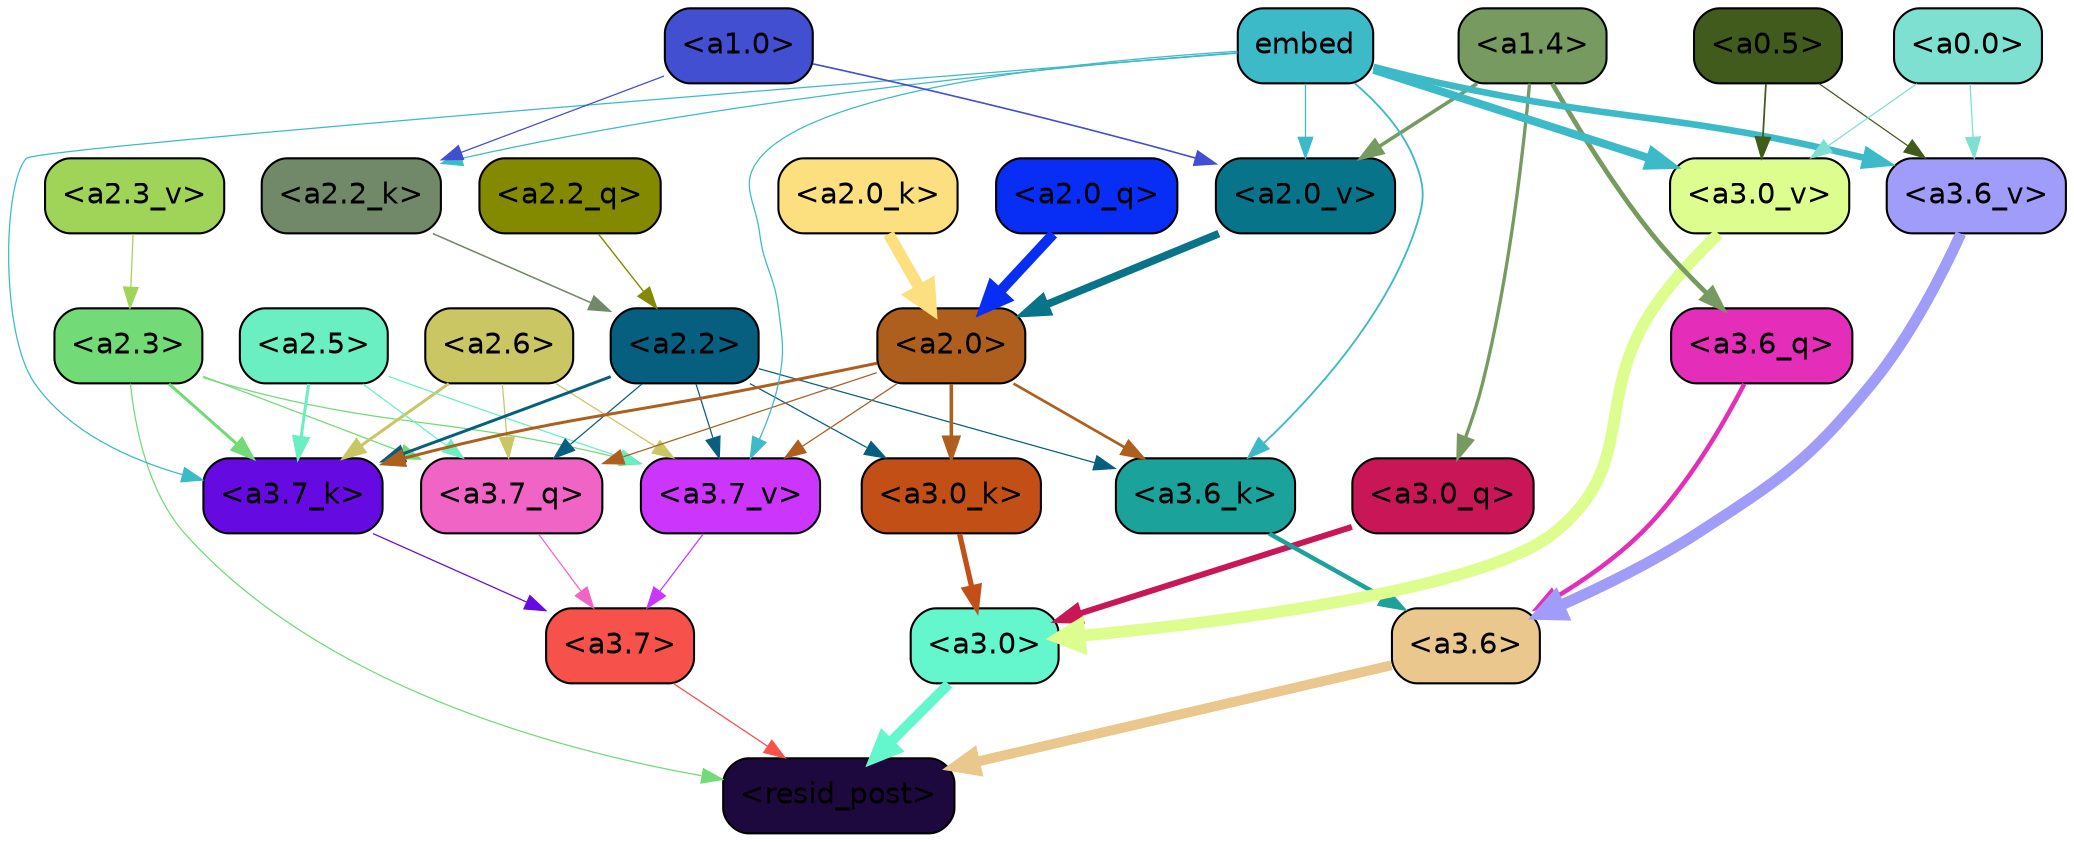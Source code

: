 strict digraph "" {
	graph [bgcolor=transparent,
		layout=dot,
		overlap=false,
		splines=true
	];
	"<a3.7>"	[color=black,
		fillcolor="#f7514b",
		fontname=Helvetica,
		shape=box,
		style="filled, rounded"];
	"<resid_post>"	[color=black,
		fillcolor="#1e093f",
		fontname=Helvetica,
		shape=box,
		style="filled, rounded"];
	"<a3.7>" -> "<resid_post>"	[color="#f7514b",
		penwidth=0.6];
	"<a3.6>"	[color=black,
		fillcolor="#eac78c",
		fontname=Helvetica,
		shape=box,
		style="filled, rounded"];
	"<a3.6>" -> "<resid_post>"	[color="#eac78c",
		penwidth=4.746312499046326];
	"<a3.0>"	[color=black,
		fillcolor="#64f7cd",
		fontname=Helvetica,
		shape=box,
		style="filled, rounded"];
	"<a3.0>" -> "<resid_post>"	[color="#64f7cd",
		penwidth=4.896343111991882];
	"<a2.3>"	[color=black,
		fillcolor="#72db77",
		fontname=Helvetica,
		shape=box,
		style="filled, rounded"];
	"<a2.3>" -> "<resid_post>"	[color="#72db77",
		penwidth=0.6];
	"<a3.7_q>"	[color=black,
		fillcolor="#f064c5",
		fontname=Helvetica,
		shape=box,
		style="filled, rounded"];
	"<a2.3>" -> "<a3.7_q>"	[color="#72db77",
		penwidth=0.6];
	"<a3.7_k>"	[color=black,
		fillcolor="#660ae2",
		fontname=Helvetica,
		shape=box,
		style="filled, rounded"];
	"<a2.3>" -> "<a3.7_k>"	[color="#72db77",
		penwidth=1.467104621231556];
	"<a3.7_v>"	[color=black,
		fillcolor="#cb35fc",
		fontname=Helvetica,
		shape=box,
		style="filled, rounded"];
	"<a2.3>" -> "<a3.7_v>"	[color="#72db77",
		penwidth=0.6];
	"<a3.7_q>" -> "<a3.7>"	[color="#f064c5",
		penwidth=0.6];
	"<a3.6_q>"	[color=black,
		fillcolor="#e42db8",
		fontname=Helvetica,
		shape=box,
		style="filled, rounded"];
	"<a3.6_q>" -> "<a3.6>"	[color="#e42db8",
		penwidth=2.160832464694977];
	"<a3.0_q>"	[color=black,
		fillcolor="#c91657",
		fontname=Helvetica,
		shape=box,
		style="filled, rounded"];
	"<a3.0_q>" -> "<a3.0>"	[color="#c91657",
		penwidth=2.870753765106201];
	"<a3.7_k>" -> "<a3.7>"	[color="#660ae2",
		penwidth=0.6];
	"<a3.6_k>"	[color=black,
		fillcolor="#1ba29a",
		fontname=Helvetica,
		shape=box,
		style="filled, rounded"];
	"<a3.6_k>" -> "<a3.6>"	[color="#1ba29a",
		penwidth=2.13908451795578];
	"<a3.0_k>"	[color=black,
		fillcolor="#c24f16",
		fontname=Helvetica,
		shape=box,
		style="filled, rounded"];
	"<a3.0_k>" -> "<a3.0>"	[color="#c24f16",
		penwidth=2.520303964614868];
	"<a3.7_v>" -> "<a3.7>"	[color="#cb35fc",
		penwidth=0.6];
	"<a3.6_v>"	[color=black,
		fillcolor="#a09cf9",
		fontname=Helvetica,
		shape=box,
		style="filled, rounded"];
	"<a3.6_v>" -> "<a3.6>"	[color="#a09cf9",
		penwidth=5.297133803367615];
	"<a3.0_v>"	[color=black,
		fillcolor="#ddfe8e",
		fontname=Helvetica,
		shape=box,
		style="filled, rounded"];
	"<a3.0_v>" -> "<a3.0>"	[color="#ddfe8e",
		penwidth=5.680712580680847];
	"<a2.6>"	[color=black,
		fillcolor="#cac664",
		fontname=Helvetica,
		shape=box,
		style="filled, rounded"];
	"<a2.6>" -> "<a3.7_q>"	[color="#cac664",
		penwidth=0.6];
	"<a2.6>" -> "<a3.7_k>"	[color="#cac664",
		penwidth=1.4453159049153328];
	"<a2.6>" -> "<a3.7_v>"	[color="#cac664",
		penwidth=0.6];
	"<a2.5>"	[color=black,
		fillcolor="#6aefc3",
		fontname=Helvetica,
		shape=box,
		style="filled, rounded"];
	"<a2.5>" -> "<a3.7_q>"	[color="#6aefc3",
		penwidth=0.6];
	"<a2.5>" -> "<a3.7_k>"	[color="#6aefc3",
		penwidth=1.4526091292500496];
	"<a2.5>" -> "<a3.7_v>"	[color="#6aefc3",
		penwidth=0.6];
	"<a2.2>"	[color=black,
		fillcolor="#075f80",
		fontname=Helvetica,
		shape=box,
		style="filled, rounded"];
	"<a2.2>" -> "<a3.7_q>"	[color="#075f80",
		penwidth=0.6];
	"<a2.2>" -> "<a3.7_k>"	[color="#075f80",
		penwidth=1.4310357049107552];
	"<a2.2>" -> "<a3.6_k>"	[color="#075f80",
		penwidth=0.6];
	"<a2.2>" -> "<a3.0_k>"	[color="#075f80",
		penwidth=0.6];
	"<a2.2>" -> "<a3.7_v>"	[color="#075f80",
		penwidth=0.6];
	"<a2.0>"	[color=black,
		fillcolor="#ae5f1d",
		fontname=Helvetica,
		shape=box,
		style="filled, rounded"];
	"<a2.0>" -> "<a3.7_q>"	[color="#ae5f1d",
		penwidth=0.6];
	"<a2.0>" -> "<a3.7_k>"	[color="#ae5f1d",
		penwidth=1.4314699843525887];
	"<a2.0>" -> "<a3.6_k>"	[color="#ae5f1d",
		penwidth=1.2950235605239868];
	"<a2.0>" -> "<a3.0_k>"	[color="#ae5f1d",
		penwidth=1.712992787361145];
	"<a2.0>" -> "<a3.7_v>"	[color="#ae5f1d",
		penwidth=0.6];
	"<a1.4>"	[color=black,
		fillcolor="#779a60",
		fontname=Helvetica,
		shape=box,
		style="filled, rounded"];
	"<a1.4>" -> "<a3.6_q>"	[color="#779a60",
		penwidth=2.2719132900238037];
	"<a1.4>" -> "<a3.0_q>"	[color="#779a60",
		penwidth=1.5932877659797668];
	"<a2.0_v>"	[color=black,
		fillcolor="#087489",
		fontname=Helvetica,
		shape=box,
		style="filled, rounded"];
	"<a1.4>" -> "<a2.0_v>"	[color="#779a60",
		penwidth=1.7291951477527618];
	embed	[color=black,
		fillcolor="#3dbac8",
		fontname=Helvetica,
		shape=box,
		style="filled, rounded"];
	embed -> "<a3.7_k>"	[color="#3dbac8",
		penwidth=0.6];
	embed -> "<a3.6_k>"	[color="#3dbac8",
		penwidth=0.891706109046936];
	embed -> "<a3.7_v>"	[color="#3dbac8",
		penwidth=0.6];
	embed -> "<a3.6_v>"	[color="#3dbac8",
		penwidth=3.1766927242279053];
	embed -> "<a3.0_v>"	[color="#3dbac8",
		penwidth=3.9005755856633186];
	"<a2.2_k>"	[color=black,
		fillcolor="#718968",
		fontname=Helvetica,
		shape=box,
		style="filled, rounded"];
	embed -> "<a2.2_k>"	[color="#3dbac8",
		penwidth=0.6];
	embed -> "<a2.0_v>"	[color="#3dbac8",
		penwidth=0.6];
	"<a0.5>"	[color=black,
		fillcolor="#405b1b",
		fontname=Helvetica,
		shape=box,
		style="filled, rounded"];
	"<a0.5>" -> "<a3.6_v>"	[color="#405b1b",
		penwidth=0.6];
	"<a0.5>" -> "<a3.0_v>"	[color="#405b1b",
		penwidth=0.8493617177009583];
	"<a0.0>"	[color=black,
		fillcolor="#7de0d1",
		fontname=Helvetica,
		shape=box,
		style="filled, rounded"];
	"<a0.0>" -> "<a3.6_v>"	[color="#7de0d1",
		penwidth=0.6];
	"<a0.0>" -> "<a3.0_v>"	[color="#7de0d1",
		penwidth=0.6];
	"<a2.2_q>"	[color=black,
		fillcolor="#838a00",
		fontname=Helvetica,
		shape=box,
		style="filled, rounded"];
	"<a2.2_q>" -> "<a2.2>"	[color="#838a00",
		penwidth=0.6677633281797171];
	"<a2.0_q>"	[color=black,
		fillcolor="#082df4",
		fontname=Helvetica,
		shape=box,
		style="filled, rounded"];
	"<a2.0_q>" -> "<a2.0>"	[color="#082df4",
		penwidth=4.966194009408355];
	"<a2.2_k>" -> "<a2.2>"	[color="#718968",
		penwidth=0.7399393804371357];
	"<a2.0_k>"	[color=black,
		fillcolor="#fce080",
		fontname=Helvetica,
		shape=box,
		style="filled, rounded"];
	"<a2.0_k>" -> "<a2.0>"	[color="#fce080",
		penwidth=5.5817058570683];
	"<a2.3_v>"	[color=black,
		fillcolor="#a0d459",
		fontname=Helvetica,
		shape=box,
		style="filled, rounded"];
	"<a2.3_v>" -> "<a2.3>"	[color="#a0d459",
		penwidth=0.6];
	"<a2.0_v>" -> "<a2.0>"	[color="#087489",
		penwidth=3.7102378383278847];
	"<a1.0>"	[color=black,
		fillcolor="#414fd0",
		fontname=Helvetica,
		shape=box,
		style="filled, rounded"];
	"<a1.0>" -> "<a2.2_k>"	[color="#414fd0",
		penwidth=0.6];
	"<a1.0>" -> "<a2.0_v>"	[color="#414fd0",
		penwidth=0.7823128998279572];
}
